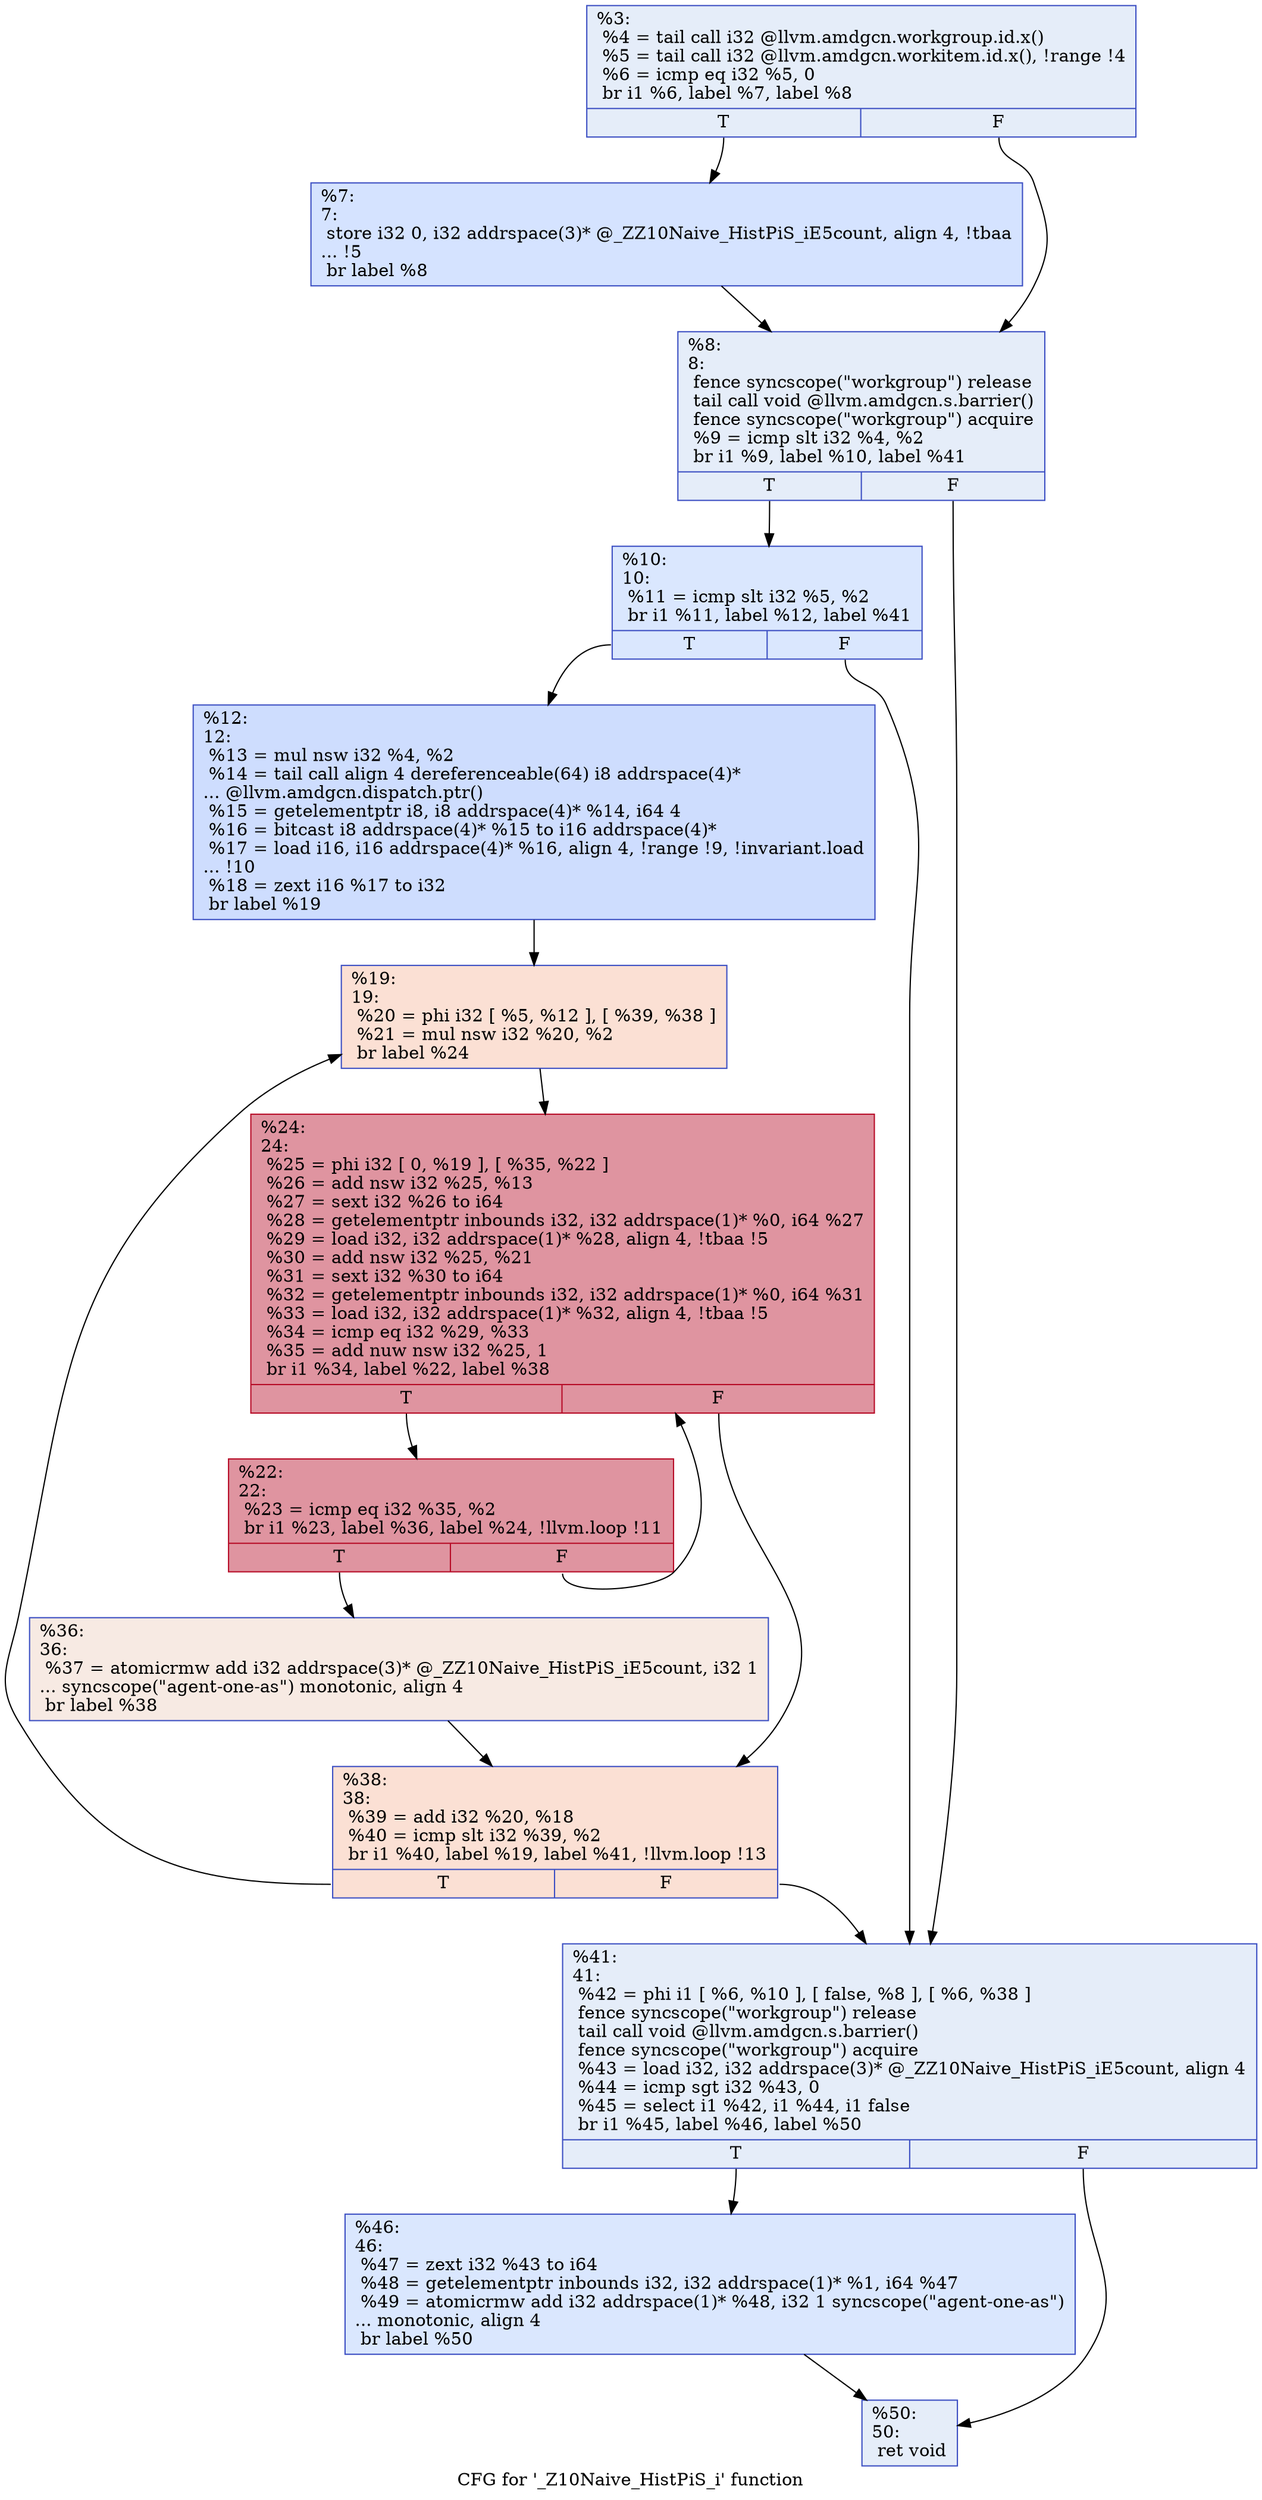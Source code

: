 digraph "CFG for '_Z10Naive_HistPiS_i' function" {
	label="CFG for '_Z10Naive_HistPiS_i' function";

	Node0x55a9e60 [shape=record,color="#3d50c3ff", style=filled, fillcolor="#c5d6f270",label="{%3:\l  %4 = tail call i32 @llvm.amdgcn.workgroup.id.x()\l  %5 = tail call i32 @llvm.amdgcn.workitem.id.x(), !range !4\l  %6 = icmp eq i32 %5, 0\l  br i1 %6, label %7, label %8\l|{<s0>T|<s1>F}}"];
	Node0x55a9e60:s0 -> Node0x55ab4c0;
	Node0x55a9e60:s1 -> Node0x55ab550;
	Node0x55ab4c0 [shape=record,color="#3d50c3ff", style=filled, fillcolor="#a1c0ff70",label="{%7:\l7:                                                \l  store i32 0, i32 addrspace(3)* @_ZZ10Naive_HistPiS_iE5count, align 4, !tbaa\l... !5\l  br label %8\l}"];
	Node0x55ab4c0 -> Node0x55ab550;
	Node0x55ab550 [shape=record,color="#3d50c3ff", style=filled, fillcolor="#c5d6f270",label="{%8:\l8:                                                \l  fence syncscope(\"workgroup\") release\l  tail call void @llvm.amdgcn.s.barrier()\l  fence syncscope(\"workgroup\") acquire\l  %9 = icmp slt i32 %4, %2\l  br i1 %9, label %10, label %41\l|{<s0>T|<s1>F}}"];
	Node0x55ab550:s0 -> Node0x55abc30;
	Node0x55ab550:s1 -> Node0x55abcc0;
	Node0x55abc30 [shape=record,color="#3d50c3ff", style=filled, fillcolor="#abc8fd70",label="{%10:\l10:                                               \l  %11 = icmp slt i32 %5, %2\l  br i1 %11, label %12, label %41\l|{<s0>T|<s1>F}}"];
	Node0x55abc30:s0 -> Node0x55abe90;
	Node0x55abc30:s1 -> Node0x55abcc0;
	Node0x55abe90 [shape=record,color="#3d50c3ff", style=filled, fillcolor="#8fb1fe70",label="{%12:\l12:                                               \l  %13 = mul nsw i32 %4, %2\l  %14 = tail call align 4 dereferenceable(64) i8 addrspace(4)*\l... @llvm.amdgcn.dispatch.ptr()\l  %15 = getelementptr i8, i8 addrspace(4)* %14, i64 4\l  %16 = bitcast i8 addrspace(4)* %15 to i16 addrspace(4)*\l  %17 = load i16, i16 addrspace(4)* %16, align 4, !range !9, !invariant.load\l... !10\l  %18 = zext i16 %17 to i32\l  br label %19\l}"];
	Node0x55abe90 -> Node0x55ac7d0;
	Node0x55ac7d0 [shape=record,color="#3d50c3ff", style=filled, fillcolor="#f7b99e70",label="{%19:\l19:                                               \l  %20 = phi i32 [ %5, %12 ], [ %39, %38 ]\l  %21 = mul nsw i32 %20, %2\l  br label %24\l}"];
	Node0x55ac7d0 -> Node0x55acaa0;
	Node0x55acba0 [shape=record,color="#b70d28ff", style=filled, fillcolor="#b70d2870",label="{%22:\l22:                                               \l  %23 = icmp eq i32 %35, %2\l  br i1 %23, label %36, label %24, !llvm.loop !11\l|{<s0>T|<s1>F}}"];
	Node0x55acba0:s0 -> Node0x55accc0;
	Node0x55acba0:s1 -> Node0x55acaa0;
	Node0x55acaa0 [shape=record,color="#b70d28ff", style=filled, fillcolor="#b70d2870",label="{%24:\l24:                                               \l  %25 = phi i32 [ 0, %19 ], [ %35, %22 ]\l  %26 = add nsw i32 %25, %13\l  %27 = sext i32 %26 to i64\l  %28 = getelementptr inbounds i32, i32 addrspace(1)* %0, i64 %27\l  %29 = load i32, i32 addrspace(1)* %28, align 4, !tbaa !5\l  %30 = add nsw i32 %25, %21\l  %31 = sext i32 %30 to i64\l  %32 = getelementptr inbounds i32, i32 addrspace(1)* %0, i64 %31\l  %33 = load i32, i32 addrspace(1)* %32, align 4, !tbaa !5\l  %34 = icmp eq i32 %29, %33\l  %35 = add nuw nsw i32 %25, 1\l  br i1 %34, label %22, label %38\l|{<s0>T|<s1>F}}"];
	Node0x55acaa0:s0 -> Node0x55acba0;
	Node0x55acaa0:s1 -> Node0x55ac8d0;
	Node0x55accc0 [shape=record,color="#3d50c3ff", style=filled, fillcolor="#eed0c070",label="{%36:\l36:                                               \l  %37 = atomicrmw add i32 addrspace(3)* @_ZZ10Naive_HistPiS_iE5count, i32 1\l... syncscope(\"agent-one-as\") monotonic, align 4\l  br label %38\l}"];
	Node0x55accc0 -> Node0x55ac8d0;
	Node0x55ac8d0 [shape=record,color="#3d50c3ff", style=filled, fillcolor="#f7b99e70",label="{%38:\l38:                                               \l  %39 = add i32 %20, %18\l  %40 = icmp slt i32 %39, %2\l  br i1 %40, label %19, label %41, !llvm.loop !13\l|{<s0>T|<s1>F}}"];
	Node0x55ac8d0:s0 -> Node0x55ac7d0;
	Node0x55ac8d0:s1 -> Node0x55abcc0;
	Node0x55abcc0 [shape=record,color="#3d50c3ff", style=filled, fillcolor="#c5d6f270",label="{%41:\l41:                                               \l  %42 = phi i1 [ %6, %10 ], [ false, %8 ], [ %6, %38 ]\l  fence syncscope(\"workgroup\") release\l  tail call void @llvm.amdgcn.s.barrier()\l  fence syncscope(\"workgroup\") acquire\l  %43 = load i32, i32 addrspace(3)* @_ZZ10Naive_HistPiS_iE5count, align 4\l  %44 = icmp sgt i32 %43, 0\l  %45 = select i1 %42, i1 %44, i1 false\l  br i1 %45, label %46, label %50\l|{<s0>T|<s1>F}}"];
	Node0x55abcc0:s0 -> Node0x55ae470;
	Node0x55abcc0:s1 -> Node0x55ae4c0;
	Node0x55ae470 [shape=record,color="#3d50c3ff", style=filled, fillcolor="#abc8fd70",label="{%46:\l46:                                               \l  %47 = zext i32 %43 to i64\l  %48 = getelementptr inbounds i32, i32 addrspace(1)* %1, i64 %47\l  %49 = atomicrmw add i32 addrspace(1)* %48, i32 1 syncscope(\"agent-one-as\")\l... monotonic, align 4\l  br label %50\l}"];
	Node0x55ae470 -> Node0x55ae4c0;
	Node0x55ae4c0 [shape=record,color="#3d50c3ff", style=filled, fillcolor="#c5d6f270",label="{%50:\l50:                                               \l  ret void\l}"];
}
